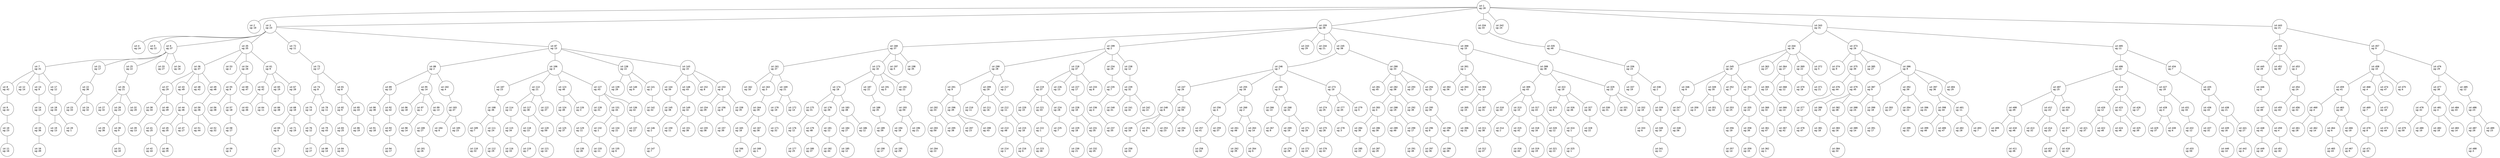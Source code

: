 graph G {
node [color=black,
fillcolor=white,
shape=circle,
fontname=Courier,
style=filled
];
node0001[label="id:1\lwg:20\l"];
node0001 -- node0002
node0001 -- node0003
node0001 -- node0159
node0001 -- node0334
node0001 -- node0342
node0001 -- node0343
node0001 -- node0443
node0002[label="id:2\lwg:10\l"];
node0003[label="id:3\lwg:23\l"];
node0003 -- node0004
node0003 -- node0005
node0003 -- node0006
node0003 -- node0035
node0003 -- node0072
node0003 -- node0087
node0004[label="id:4\lwg:24\l"];
node0005[label="id:5\lwg:22\l"];
node0006[label="id:6\lwg:37\l"];
node0006 -- node0007
node0006 -- node0021
node0006 -- node0025
node0006 -- node0033
node0006 -- node0034
node0007[label="id:7\lwg:31\l"];
node0007 -- node0008
node0007 -- node0012
node0007 -- node0013
node0007 -- node0017
node0008[label="id:8\lwg:42\l"];
node0008 -- node0009
node0009[label="id:9\lwg:42\l"];
node0009 -- node0010
node0010[label="id:10\lwg:23\l"];
node0010 -- node0011
node0011[label="id:11\lwg:16\l"];
node0012[label="id:12\lwg:14\l"];
node0013[label="id:13\lwg:9\l"];
node0013 -- node0014
node0014[label="id:14\lwg:15\l"];
node0014 -- node0015
node0015[label="id:15\lwg:36\l"];
node0015 -- node0016
node0016[label="id:16\lwg:49\l"];
node0017[label="id:17\lwg:12\l"];
node0017 -- node0018
node0018[label="id:18\lwg:34\l"];
node0018 -- node0019
node0018 -- node0020
node0019[label="id:19\lwg:13\l"];
node0020[label="id:20\lwg:1\l"];
node0021[label="id:21\lwg:17\l"];
node0021 -- node0022
node0022[label="id:22\lwg:36\l"];
node0022 -- node0023
node0022 -- node0024
node0023[label="id:23\lwg:33\l"];
node0024[label="id:24\lwg:32\l"];
node0025[label="id:25\lwg:22\l"];
node0025 -- node0026
node0026[label="id:26\lwg:21\l"];
node0026 -- node0027
node0026 -- node0028
node0026 -- node0032
node0027[label="id:27\lwg:32\l"];
node0028[label="id:28\lwg:24\l"];
node0028 -- node0029
node0028 -- node0030
node0029[label="id:29\lwg:30\l"];
node0030[label="id:30\lwg:9\l"];
node0030 -- node0031
node0031[label="id:31\lwg:10\l"];
node0032[label="id:32\lwg:20\l"];
node0033[label="id:33\lwg:27\l"];
node0034[label="id:34\lwg:16\l"];
node0035[label="id:35\lwg:35\l"];
node0035 -- node0036
node0035 -- node0053
node0035 -- node0054
node0035 -- node0061
node0036[label="id:36\lwg:47\l"];
node0036 -- node0037
node0036 -- node0043
node0036 -- node0048
node0036 -- node0049
node0037[label="id:37\lwg:29\l"];
node0037 -- node0038
node0037 -- node0040
node0038[label="id:38\lwg:34\l"];
node0038 -- node0039
node0039[label="id:39\lwg:13\l"];
node0040[label="id:40\lwg:49\l"];
node0040 -- node0041
node0041[label="id:41\lwg:25\l"];
node0041 -- node0042
node0042[label="id:42\lwg:44\l"];
node0043[label="id:43\lwg:49\l"];
node0043 -- node0044
node0044[label="id:44\lwg:46\l"];
node0044 -- node0045
node0044 -- node0047
node0045[label="id:45\lwg:35\l"];
node0045 -- node0046
node0046[label="id:46\lwg:35\l"];
node0047[label="id:47\lwg:27\l"];
node0048[label="id:48\lwg:42\l"];
node0049[label="id:49\lwg:48\l"];
node0049 -- node0050
node0050[label="id:50\lwg:36\l"];
node0050 -- node0051
node0050 -- node0052
node0051[label="id:51\lwg:44\l"];
node0052[label="id:52\lwg:32\l"];
node0053[label="id:53\lwg:2\l"];
node0054[label="id:54\lwg:26\l"];
node0054 -- node0055
node0054 -- node0060
node0055[label="id:55\lwg:9\l"];
node0055 -- node0056
node0055 -- node0057
node0056[label="id:56\lwg:38\l"];
node0057[label="id:57\lwg:18\l"];
node0057 -- node0058
node0058[label="id:58\lwg:17\l"];
node0058 -- node0059
node0059[label="id:59\lwg:3\l"];
node0060[label="id:60\lwg:47\l"];
node0061[label="id:61\lwg:9\l"];
node0061 -- node0062
node0061 -- node0065
node0061 -- node0067
node0062[label="id:62\lwg:42\l"];
node0062 -- node0063
node0062 -- node0064
node0063[label="id:63\lwg:46\l"];
node0064[label="id:64\lwg:11\l"];
node0065[label="id:65\lwg:19\l"];
node0065 -- node0066
node0066[label="id:66\lwg:38\l"];
node0067[label="id:67\lwg:20\l"];
node0067 -- node0068
node0068[label="id:68\lwg:10\l"];
node0068 -- node0069
node0068 -- node0071
node0069[label="id:69\lwg:6\l"];
node0069 -- node0070
node0070[label="id:70\lwg:7\l"];
node0071[label="id:71\lwg:19\l"];
node0072[label="id:72\lwg:11\l"];
node0072 -- node0073
node0073[label="id:73\lwg:17\l"];
node0073 -- node0074
node0073 -- node0081
node0074[label="id:74\lwg:8\l"];
node0074 -- node0075
node0074 -- node0078
node0075[label="id:75\lwg:14\l"];
node0075 -- node0076
node0076[label="id:76\lwg:12\l"];
node0076 -- node0077
node0077[label="id:77\lwg:27\l"];
node0078[label="id:78\lwg:11\l"];
node0078 -- node0079
node0079[label="id:79\lwg:43\l"];
node0079 -- node0080
node0080[label="id:80\lwg:14\l"];
node0081[label="id:81\lwg:8\l"];
node0081 -- node0082
node0081 -- node0085
node0082[label="id:82\lwg:9\l"];
node0082 -- node0083
node0083[label="id:83\lwg:25\l"];
node0083 -- node0084
node0084[label="id:84\lwg:31\l"];
node0085[label="id:85\lwg:43\l"];
node0085 -- node0086
node0086[label="id:86\lwg:19\l"];
node0087[label="id:87\lwg:13\l"];
node0087 -- node0088
node0087 -- node0106
node0087 -- node0138
node0087 -- node0143
node0088[label="id:88\lwg:2\l"];
node0088 -- node0089
node0088 -- node0095
node0088 -- node0102
node0089[label="id:89\lwg:13\l"];
node0089 -- node0090
node0089 -- node0092
node0090[label="id:90\lwg:38\l"];
node0090 -- node0091
node0091[label="id:91\lwg:18\l"];
node0092[label="id:92\lwg:42\l"];
node0092 -- node0093
node0093[label="id:93\lwg:47\l"];
node0093 -- node0094
node0094[label="id:94\lwg:17\l"];
node0095[label="id:95\lwg:14\l"];
node0095 -- node0096
node0095 -- node0097
node0095 -- node0099
node0096[label="id:96\lwg:18\l"];
node0097[label="id:97\lwg:1\l"];
node0097 -- node0098
node0098[label="id:98\lwg:14\l"];
node0099[label="id:99\lwg:13\l"];
node0099 -- node0100
node0100[label="id:100\lwg:27\l"];
node0100 -- node0101
node0101[label="id:101\lwg:26\l"];
node0102[label="id:102\lwg:4\l"];
node0102 -- node0103
node0103[label="id:103\lwg:47\l"];
node0103 -- node0104
node0103 -- node0105
node0104[label="id:104\lwg:6\l"];
node0105[label="id:105\lwg:23\l"];
node0106[label="id:106\lwg:3\l"];
node0106 -- node0107
node0106 -- node0113
node0106 -- node0123
node0106 -- node0127
node0107[label="id:107\lwg:23\l"];
node0107 -- node0108
node0108[label="id:108\lwg:46\l"];
node0108 -- node0109
node0108 -- node0111
node0109[label="id:109\lwg:7\l"];
node0109 -- node0110
node0110[label="id:110\lwg:32\l"];
node0111[label="id:111\lwg:24\l"];
node0111 -- node0112
node0112[label="id:112\lwg:29\l"];
node0113[label="id:113\lwg:21\l"];
node0113 -- node0114
node0113 -- node0117
node0113 -- node0122
node0114[label="id:114\lwg:11\l"];
node0114 -- node0115
node0115[label="id:115\lwg:34\l"];
node0115 -- node0116
node0116[label="id:116\lwg:33\l"];
node0117[label="id:117\lwg:38\l"];
node0117 -- node0118
node0117 -- node0120
node0118[label="id:118\lwg:13\l"];
node0118 -- node0119
node0119[label="id:119\lwg:7\l"];
node0120[label="id:120\lwg:50\l"];
node0120 -- node0121
node0121[label="id:121\lwg:14\l"];
node0122[label="id:122\lwg:37\l"];
node0123[label="id:123\lwg:40\l"];
node0123 -- node0124
node0123 -- node0126
node0124[label="id:124\lwg:40\l"];
node0124 -- node0125
node0125[label="id:125\lwg:37\l"];
node0126[label="id:126\lwg:3\l"];
node0127[label="id:127\lwg:43\l"];
node0127 -- node0128
node0127 -- node0131
node0127 -- node0136
node0128[label="id:128\lwg:31\l"];
node0128 -- node0129
node0129[label="id:129\lwg:11\l"];
node0129 -- node0130
node0130[label="id:130\lwg:28\l"];
node0131[label="id:131\lwg:44\l"];
node0131 -- node0132
node0131 -- node0134
node0132[label="id:132\lwg:1\l"];
node0132 -- node0133
node0133[label="id:133\lwg:11\l"];
node0134[label="id:134\lwg:22\l"];
node0134 -- node0135
node0135[label="id:135\lwg:6\l"];
node0136[label="id:136\lwg:42\l"];
node0136 -- node0137
node0137[label="id:137\lwg:27\l"];
node0138[label="id:138\lwg:22\l"];
node0138 -- node0139
node0138 -- node0140
node0138 -- node0141
node0139[label="id:139\lwg:20\l"];
node0140[label="id:140\lwg:9\l"];
node0141[label="id:141\lwg:2\l"];
node0141 -- node0142
node0142[label="id:142\lwg:42\l"];
node0143[label="id:143\lwg:15\l"];
node0143 -- node0144
node0143 -- node0148
node0143 -- node0152
node0143 -- node0153
node0144[label="id:144\lwg:39\l"];
node0144 -- node0145
node0145[label="id:145\lwg:38\l"];
node0145 -- node0146
node0146[label="id:146\lwg:2\l"];
node0146 -- node0147
node0147[label="id:147\lwg:7\l"];
node0148[label="id:148\lwg:43\l"];
node0148 -- node0149
node0149[label="id:149\lwg:32\l"];
node0149 -- node0150
node0149 -- node0151
node0150[label="id:150\lwg:11\l"];
node0151[label="id:151\lwg:38\l"];
node0152[label="id:152\lwg:8\l"];
node0153[label="id:153\lwg:8\l"];
node0153 -- node0154
node0153 -- node0156
node0153 -- node0158
node0154[label="id:154\lwg:39\l"];
node0154 -- node0155
node0155[label="id:155\lwg:38\l"];
node0156[label="id:156\lwg:9\l"];
node0156 -- node0157
node0157[label="id:157\lwg:30\l"];
node0158[label="id:158\lwg:35\l"];
node0159[label="id:159\lwg:30\l"];
node0159 -- node0160
node0159 -- node0199
node0159 -- node0243
node0159 -- node0244
node0159 -- node0245
node0159 -- node0300
node0160[label="id:160\lwg:37\l"];
node0160 -- node0161
node0160 -- node0173
node0160 -- node0197
node0160 -- node0198
node0161[label="id:161\lwg:37\l"];
node0161 -- node0162
node0161 -- node0163
node0161 -- node0169
node0162[label="id:162\lwg:10\l"];
node0163[label="id:163\lwg:3\l"];
node0163 -- node0164
node0164[label="id:164\lwg:39\l"];
node0164 -- node0165
node0164 -- node0167
node0165[label="id:165\lwg:18\l"];
node0165 -- node0166
node0166[label="id:166\lwg:9\l"];
node0167[label="id:167\lwg:38\l"];
node0167 -- node0168
node0168[label="id:168\lwg:1\l"];
node0169[label="id:169\lwg:21\l"];
node0169 -- node0170
node0169 -- node0172
node0170[label="id:170\lwg:10\l"];
node0170 -- node0171
node0171[label="id:171\lwg:32\l"];
node0172[label="id:172\lwg:14\l"];
node0173[label="id:173\lwg:16\l"];
node0173 -- node0174
node0173 -- node0187
node0173 -- node0191
node0173 -- node0192
node0174[label="id:174\lwg:18\l"];
node0174 -- node0175
node0174 -- node0178
node0174 -- node0183
node0175[label="id:175\lwg:31\l"];
node0175 -- node0176
node0176[label="id:176\lwg:12\l"];
node0176 -- node0177
node0177[label="id:177\lwg:25\l"];
node0178[label="id:178\lwg:30\l"];
node0178 -- node0179
node0178 -- node0181
node0179[label="id:179\lwg:48\l"];
node0179 -- node0180
node0180[label="id:180\lwg:37\l"];
node0181[label="id:181\lwg:12\l"];
node0181 -- node0182
node0182[label="id:182\lwg:44\l"];
node0183[label="id:183\lwg:48\l"];
node0183 -- node0184
node0183 -- node0186
node0184[label="id:184\lwg:27\l"];
node0184 -- node0185
node0185[label="id:185\lwg:12\l"];
node0186[label="id:186\lwg:12\l"];
node0187[label="id:187\lwg:22\l"];
node0187 -- node0188
node0188[label="id:188\lwg:35\l"];
node0188 -- node0189
node0189[label="id:189\lwg:39\l"];
node0189 -- node0190
node0190[label="id:190\lwg:17\l"];
node0191[label="id:191\lwg:5\l"];
node0192[label="id:192\lwg:22\l"];
node0192 -- node0193
node0193[label="id:193\lwg:50\l"];
node0193 -- node0194
node0193 -- node0196
node0194[label="id:194\lwg:18\l"];
node0194 -- node0195
node0195[label="id:195\lwg:29\l"];
node0196[label="id:196\lwg:21\l"];
node0197[label="id:197\lwg:5\l"];
node0198[label="id:198\lwg:35\l"];
node0199[label="id:199\lwg:2\l"];
node0199 -- node0200
node0199 -- node0218
node0199 -- node0234
node0199 -- node0238
node0200[label="id:200\lwg:28\l"];
node0200 -- node0201
node0200 -- node0209
node0200 -- node0217
node0201[label="id:201\lwg:9\l"];
node0201 -- node0202
node0201 -- node0206
node0202[label="id:202\lwg:33\l"];
node0202 -- node0203
node0202 -- node0205
node0203[label="id:203\lwg:50\l"];
node0203 -- node0204
node0204[label="id:204\lwg:22\l"];
node0205[label="id:205\lwg:38\l"];
node0206[label="id:206\lwg:49\l"];
node0206 -- node0207
node0206 -- node0208
node0207[label="id:207\lwg:23\l"];
node0208[label="id:208\lwg:43\l"];
node0209[label="id:209\lwg:20\l"];
node0209 -- node0210
node0209 -- node0211
node0209 -- node0212
node0210[label="id:210\lwg:11\l"];
node0211[label="id:211\lwg:16\l"];
node0212[label="id:212\lwg:11\l"];
node0212 -- node0213
node0212 -- node0215
node0213[label="id:213\lwg:48\l"];
node0213 -- node0214
node0214[label="id:214\lwg:1\l"];
node0215[label="id:215\lwg:10\l"];
node0215 -- node0216
node0216[label="id:216\lwg:6\l"];
node0217[label="id:217\lwg:2\l"];
node0218[label="id:218\lwg:47\l"];
node0218 -- node0219
node0218 -- node0226
node0218 -- node0227
node0218 -- node0233
node0219[label="id:219\lwg:37\l"];
node0219 -- node0220
node0219 -- node0221
node0219 -- node0224
node0220[label="id:220\lwg:15\l"];
node0221[label="id:221\lwg:43\l"];
node0221 -- node0222
node0222[label="id:222\lwg:1\l"];
node0222 -- node0223
node0223[label="id:223\lwg:46\l"];
node0224[label="id:224\lwg:28\l"];
node0224 -- node0225
node0225[label="id:225\lwg:7\l"];
node0226[label="id:226\lwg:13\l"];
node0227[label="id:227\lwg:17\l"];
node0227 -- node0228
node0228[label="id:228\lwg:10\l"];
node0228 -- node0229
node0228 -- node0231
node0229[label="id:229\lwg:18\l"];
node0229 -- node0230
node0230[label="id:230\lwg:21\l"];
node0231[label="id:231\lwg:35\l"];
node0231 -- node0232
node0232[label="id:232\lwg:45\l"];
node0233[label="id:233\lwg:8\l"];
node0234[label="id:234\lwg:29\l"];
node0234 -- node0235
node0235[label="id:235\lwg:7\l"];
node0235 -- node0236
node0236[label="id:236\lwg:4\l"];
node0236 -- node0237
node0237[label="id:237\lwg:35\l"];
node0238[label="id:238\lwg:12\l"];
node0238 -- node0239
node0239[label="id:239\lwg:32\l"];
node0239 -- node0240
node0239 -- node0241
node0239 -- node0242
node0240[label="id:240\lwg:41\l"];
node0241[label="id:241\lwg:42\l"];
node0242[label="id:242\lwg:22\l"];
node0243[label="id:243\lwg:29\l"];
node0244[label="id:244\lwg:21\l"];
node0245[label="id:245\lwg:38\l"];
node0245 -- node0246
node0245 -- node0280
node0246[label="id:246\lwg:7\l"];
node0246 -- node0247
node0246 -- node0255
node0246 -- node0265
node0246 -- node0273
node0247[label="id:247\lwg:26\l"];
node0247 -- node0248
node0247 -- node0252
node0248[label="id:248\lwg:6\l"];
node0248 -- node0249
node0248 -- node0251
node0249[label="id:249\lwg:16\l"];
node0249 -- node0250
node0250[label="id:250\lwg:32\l"];
node0251[label="id:251\lwg:6\l"];
node0252[label="id:252\lwg:50\l"];
node0252 -- node0253
node0252 -- node0254
node0253[label="id:253\lwg:23\l"];
node0254[label="id:254\lwg:16\l"];
node0255[label="id:255\lwg:16\l"];
node0255 -- node0256
node0255 -- node0260
node0256[label="id:256\lwg:4\l"];
node0256 -- node0257
node0256 -- node0259
node0257[label="id:257\lwg:41\l"];
node0257 -- node0258
node0258[label="id:258\lwg:34\l"];
node0259[label="id:259\lwg:37\l"];
node0260[label="id:260\lwg:2\l"];
node0260 -- node0261
node0260 -- node0263
node0261[label="id:261\lwg:48\l"];
node0261 -- node0262
node0262[label="id:262\lwg:39\l"];
node0263[label="id:263\lwg:14\l"];
node0263 -- node0264
node0264[label="id:264\lwg:6\l"];
node0265[label="id:265\lwg:5\l"];
node0265 -- node0266
node0265 -- node0268
node0266[label="id:266\lwg:13\l"];
node0266 -- node0267
node0267[label="id:267\lwg:8\l"];
node0268[label="id:268\lwg:32\l"];
node0268 -- node0269
node0268 -- node0271
node0269[label="id:269\lwg:10\l"];
node0269 -- node0270
node0270[label="id:270\lwg:28\l"];
node0271[label="id:271\lwg:20\l"];
node0271 -- node0272
node0272[label="id:272\lwg:43\l"];
node0273[label="id:273\lwg:10\l"];
node0273 -- node0274
node0273 -- node0277
node0273 -- node0279
node0274[label="id:274\lwg:35\l"];
node0274 -- node0275
node0275[label="id:275\lwg:28\l"];
node0275 -- node0276
node0276[label="id:276\lwg:42\l"];
node0277[label="id:277\lwg:45\l"];
node0277 -- node0278
node0278[label="id:278\lwg:3\l"];
node0279[label="id:279\lwg:5\l"];
node0280[label="id:280\lwg:33\l"];
node0280 -- node0281
node0280 -- node0282
node0280 -- node0293
node0280 -- node0294
node0281[label="id:281\lwg:45\l"];
node0282[label="id:282\lwg:38\l"];
node0282 -- node0283
node0282 -- node0288
node0282 -- node0292
node0283[label="id:283\lwg:4\l"];
node0283 -- node0284
node0283 -- node0286
node0284[label="id:284\lwg:30\l"];
node0284 -- node0285
node0285[label="id:285\lwg:15\l"];
node0286[label="id:286\lwg:30\l"];
node0286 -- node0287
node0287[label="id:287\lwg:20\l"];
node0288[label="id:288\lwg:19\l"];
node0288 -- node0289
node0288 -- node0290
node0289[label="id:289\lwg:40\l"];
node0290[label="id:290\lwg:17\l"];
node0290 -- node0291
node0291[label="id:291\lwg:40\l"];
node0292[label="id:292\lwg:30\l"];
node0293[label="id:293\lwg:37\l"];
node0294[label="id:294\lwg:25\l"];
node0294 -- node0295
node0295[label="id:295\lwg:39\l"];
node0295 -- node0296
node0295 -- node0298
node0296[label="id:296\lwg:8\l"];
node0296 -- node0297
node0297[label="id:297\lwg:36\l"];
node0298[label="id:298\lwg:40\l"];
node0298 -- node0299
node0299[label="id:299\lwg:40\l"];
node0300[label="id:300\lwg:15\l"];
node0300 -- node0301
node0300 -- node0308
node0301[label="id:301\lwg:1\l"];
node0301 -- node0302
node0301 -- node0303
node0301 -- node0304
node0302[label="id:302\lwg:36\l"];
node0303[label="id:303\lwg:5\l"];
node0304[label="id:304\lwg:14\l"];
node0304 -- node0305
node0304 -- node0307
node0305[label="id:305\lwg:15\l"];
node0305 -- node0306
node0306[label="id:306\lwg:31\l"];
node0307[label="id:307\lwg:31\l"];
node0308[label="id:308\lwg:38\l"];
node0308 -- node0309
node0308 -- node0322
node0308 -- node0329
node0309[label="id:309\lwg:43\l"];
node0309 -- node0310
node0309 -- node0313
node0309 -- node0317
node0310[label="id:310\lwg:33\l"];
node0310 -- node0311
node0311[label="id:311\lwg:38\l"];
node0311 -- node0312
node0312[label="id:312\lwg:47\l"];
node0313[label="id:313\lwg:15\l"];
node0313 -- node0314
node0313 -- node0315
node0314[label="id:314\lwg:2\l"];
node0315[label="id:315\lwg:42\l"];
node0315 -- node0316
node0316[label="id:316\lwg:44\l"];
node0317[label="id:317\lwg:43\l"];
node0317 -- node0318
node0317 -- node0320
node0318[label="id:318\lwg:16\l"];
node0318 -- node0319
node0319[label="id:319\lwg:19\l"];
node0320[label="id:320\lwg:12\l"];
node0320 -- node0321
node0321[label="id:321\lwg:22\l"];
node0322[label="id:322\lwg:10\l"];
node0322 -- node0323
node0322 -- node0326
node0322 -- node0327
node0323[label="id:323\lwg:8\l"];
node0323 -- node0324
node0324[label="id:324\lwg:1\l"];
node0324 -- node0325
node0325[label="id:325\lwg:1\l"];
node0326[label="id:326\lwg:46\l"];
node0327[label="id:327\lwg:36\l"];
node0327 -- node0328
node0328[label="id:328\lwg:22\l"];
node0329[label="id:329\lwg:23\l"];
node0329 -- node0330
node0329 -- node0331
node0329 -- node0332
node0330[label="id:330\lwg:31\l"];
node0331[label="id:331\lwg:40\l"];
node0332[label="id:332\lwg:10\l"];
node0332 -- node0333
node0333[label="id:333\lwg:6\l"];
node0334[label="id:334\lwg:33\l"];
node0334 -- node0335
node0335[label="id:335\lwg:40\l"];
node0335 -- node0336
node0336[label="id:336\lwg:23\l"];
node0336 -- node0337
node0336 -- node0338
node0337[label="id:337\lwg:19\l"];
node0338[label="id:338\lwg:2\l"];
node0338 -- node0339
node0339[label="id:339\lwg:36\l"];
node0339 -- node0340
node0340[label="id:340\lwg:10\l"];
node0340 -- node0341
node0341[label="id:341\lwg:11\l"];
node0342[label="id:342\lwg:24\l"];
node0343[label="id:343\lwg:31\l"];
node0343 -- node0344
node0343 -- node0373
node0343 -- node0405
node0344[label="id:344\lwg:16\l"];
node0344 -- node0345
node0344 -- node0363
node0344 -- node0364
node0344 -- node0369
node0344 -- node0372
node0345[label="id:345\lwg:19\l"];
node0345 -- node0346
node0345 -- node0349
node0345 -- node0352
node0345 -- node0354
node0346[label="id:346\lwg:6\l"];
node0346 -- node0347
node0347[label="id:347\lwg:21\l"];
node0347 -- node0348
node0348[label="id:348\lwg:38\l"];
node0349[label="id:349\lwg:35\l"];
node0349 -- node0350
node0349 -- node0351
node0350[label="id:350\lwg:3\l"];
node0351[label="id:351\lwg:33\l"];
node0352[label="id:352\lwg:7\l"];
node0352 -- node0353
node0353[label="id:353\lwg:25\l"];
node0354[label="id:354\lwg:7\l"];
node0354 -- node0355
node0354 -- node0360
node0355[label="id:355\lwg:22\l"];
node0355 -- node0356
node0355 -- node0358
node0356[label="id:356\lwg:10\l"];
node0356 -- node0357
node0357[label="id:357\lwg:14\l"];
node0358[label="id:358\lwg:30\l"];
node0358 -- node0359
node0359[label="id:359\lwg:15\l"];
node0360[label="id:360\lwg:32\l"];
node0360 -- node0361
node0361[label="id:361\lwg:47\l"];
node0361 -- node0362
node0362[label="id:362\lwg:1\l"];
node0363[label="id:363\lwg:27\l"];
node0364[label="id:364\lwg:17\l"];
node0364 -- node0365
node0364 -- node0368
node0365[label="id:365\lwg:13\l"];
node0365 -- node0366
node0366[label="id:366\lwg:13\l"];
node0366 -- node0367
node0367[label="id:367\lwg:42\l"];
node0368[label="id:368\lwg:12\l"];
node0369[label="id:369\lwg:22\l"];
node0369 -- node0370
node0369 -- node0371
node0370[label="id:370\lwg:18\l"];
node0371[label="id:371\lwg:21\l"];
node0372[label="id:372\lwg:5\l"];
node0373[label="id:373\lwg:26\l"];
node0373 -- node0374
node0373 -- node0375
node0373 -- node0385
node0373 -- node0386
node0374[label="id:374\lwg:9\l"];
node0375[label="id:375\lwg:30\l"];
node0375 -- node0376
node0375 -- node0379
node0376[label="id:376\lwg:44\l"];
node0376 -- node0377
node0377[label="id:377\lwg:17\l"];
node0377 -- node0378
node0378[label="id:378\lwg:47\l"];
node0379[label="id:379\lwg:45\l"];
node0379 -- node0380
node0379 -- node0382
node0380[label="id:380\lwg:29\l"];
node0380 -- node0381
node0381[label="id:381\lwg:18\l"];
node0382[label="id:382\lwg:48\l"];
node0382 -- node0383
node0383[label="id:383\lwg:16\l"];
node0383 -- node0384
node0384[label="id:384\lwg:32\l"];
node0385[label="id:385\lwg:27\l"];
node0386[label="id:386\lwg:9\l"];
node0386 -- node0387
node0386 -- node0392
node0386 -- node0397
node0386 -- node0404
node0387[label="id:387\lwg:9\l"];
node0387 -- node0388
node0387 -- node0390
node0388[label="id:388\lwg:24\l"];
node0388 -- node0389
node0389[label="id:389\lwg:14\l"];
node0390[label="id:390\lwg:18\l"];
node0390 -- node0391
node0391[label="id:391\lwg:17\l"];
node0392[label="id:392\lwg:30\l"];
node0392 -- node0393
node0392 -- node0394
node0392 -- node0396
node0393[label="id:393\lwg:27\l"];
node0394[label="id:394\lwg:22\l"];
node0394 -- node0395
node0395[label="id:395\lwg:32\l"];
node0396[label="id:396\lwg:41\l"];
node0397[label="id:397\lwg:36\l"];
node0397 -- node0398
node0397 -- node0401
node0398[label="id:398\lwg:44\l"];
node0398 -- node0399
node0398 -- node0400
node0399[label="id:399\lwg:40\l"];
node0400[label="id:400\lwg:47\l"];
node0401[label="id:401\lwg:11\l"];
node0401 -- node0402
node0401 -- node0403
node0402[label="id:402\lwg:28\l"];
node0403[label="id:403\lwg:7\l"];
node0404[label="id:404\lwg:29\l"];
node0405[label="id:405\lwg:11\l"];
node0405 -- node0406
node0405 -- node0434
node0406[label="id:406\lwg:23\l"];
node0406 -- node0407
node0406 -- node0419
node0406 -- node0427
node0407[label="id:407\lwg:25\l"];
node0407 -- node0408
node0407 -- node0412
node0407 -- node0416
node0408[label="id:408\lwg:49\l"];
node0408 -- node0409
node0408 -- node0410
node0409[label="id:409\lwg:9\l"];
node0410[label="id:410\lwg:46\l"];
node0410 -- node0411
node0411[label="id:411\lwg:46\l"];
node0412[label="id:412\lwg:24\l"];
node0412 -- node0413
node0412 -- node0414
node0413[label="id:413\lwg:32\l"];
node0414[label="id:414\lwg:25\l"];
node0414 -- node0415
node0415[label="id:415\lwg:36\l"];
node0416[label="id:416\lwg:34\l"];
node0416 -- node0417
node0417[label="id:417\lwg:5\l"];
node0417 -- node0418
node0418[label="id:418\lwg:12\l"];
node0419[label="id:419\lwg:4\l"];
node0419 -- node0420
node0419 -- node0423
node0419 -- node0426
node0420[label="id:420\lwg:12\l"];
node0420 -- node0421
node0420 -- node0422
node0421[label="id:421\lwg:37\l"];
node0422[label="id:422\lwg:40\l"];
node0423[label="id:423\lwg:11\l"];
node0423 -- node0424
node0423 -- node0425
node0424[label="id:424\lwg:46\l"];
node0425[label="id:425\lwg:30\l"];
node0426[label="id:426\lwg:17\l"];
node0427[label="id:427\lwg:19\l"];
node0427 -- node0428
node0427 -- node0431
node0428[label="id:428\lwg:3\l"];
node0428 -- node0429
node0428 -- node0430
node0429[label="id:429\lwg:37\l"];
node0430[label="id:430\lwg:6\l"];
node0431[label="id:431\lwg:34\l"];
node0431 -- node0432
node0432[label="id:432\lwg:12\l"];
node0432 -- node0433
node0433[label="id:433\lwg:50\l"];
node0434[label="id:434\lwg:7\l"];
node0434 -- node0435
node0435[label="id:435\lwg:35\l"];
node0435 -- node0436
node0435 -- node0438
node0436[label="id:436\lwg:43\l"];
node0436 -- node0437
node0437[label="id:437\lwg:32\l"];
node0438[label="id:438\lwg:21\l"];
node0438 -- node0439
node0438 -- node0441
node0439[label="id:439\lwg:16\l"];
node0439 -- node0440
node0440[label="id:440\lwg:14\l"];
node0441[label="id:441\lwg:27\l"];
node0441 -- node0442
node0442[label="id:442\lwg:3\l"];
node0443[label="id:443\lwg:21\l"];
node0443 -- node0444
node0443 -- node0457
node0444[label="id:444\lwg:13\l"];
node0444 -- node0445
node0444 -- node0452
node0444 -- node0453
node0445[label="id:445\lwg:20\l"];
node0445 -- node0446
node0446[label="id:446\lwg:6\l"];
node0446 -- node0447
node0447[label="id:447\lwg:40\l"];
node0447 -- node0448
node0447 -- node0450
node0448[label="id:448\lwg:41\l"];
node0448 -- node0449
node0449[label="id:449\lwg:10\l"];
node0450[label="id:450\lwg:4\l"];
node0450 -- node0451
node0451[label="id:451\lwg:16\l"];
node0452[label="id:452\lwg:40\l"];
node0453[label="id:453\lwg:2\l"];
node0453 -- node0454
node0454[label="id:454\lwg:24\l"];
node0454 -- node0455
node0454 -- node0456
node0455[label="id:455\lwg:44\l"];
node0456[label="id:456\lwg:32\l"];
node0457[label="id:457\lwg:9\l"];
node0457 -- node0458
node0457 -- node0476
node0458[label="id:458\lwg:15\l"];
node0458 -- node0459
node0458 -- node0468
node0458 -- node0474
node0458 -- node0475
node0459[label="id:459\lwg:41\l"];
node0459 -- node0460
node0459 -- node0463
node0460[label="id:460\lwg:4\l"];
node0460 -- node0461
node0460 -- node0462
node0461[label="id:461\lwg:28\l"];
node0462[label="id:462\lwg:14\l"];
node0463[label="id:463\lwg:35\l"];
node0463 -- node0464
node0463 -- node0466
node0464[label="id:464\lwg:6\l"];
node0464 -- node0465
node0465[label="id:465\lwg:43\l"];
node0466[label="id:466\lwg:10\l"];
node0466 -- node0467
node0467[label="id:467\lwg:9\l"];
node0468[label="id:468\lwg:4\l"];
node0468 -- node0469
node0468 -- node0472
node0469[label="id:469\lwg:7\l"];
node0469 -- node0470
node0470[label="id:470\lwg:8\l"];
node0470 -- node0471
node0471[label="id:471\lwg:33\l"];
node0472[label="id:472\lwg:10\l"];
node0472 -- node0473
node0473[label="id:473\lwg:44\l"];
node0474[label="id:474\lwg:47\l"];
node0475[label="id:475\lwg:6\l"];
node0476[label="id:476\lwg:29\l"];
node0476 -- node0477
node0476 -- node0485
node0477[label="id:477\lwg:38\l"];
node0477 -- node0478
node0477 -- node0481
node0477 -- node0484
node0478[label="id:478\lwg:42\l"];
node0478 -- node0479
node0478 -- node0480
node0479[label="id:479\lwg:50\l"];
node0480[label="id:480\lwg:10\l"];
node0481[label="id:481\lwg:4\l"];
node0481 -- node0482
node0481 -- node0483
node0482[label="id:482\lwg:18\l"];
node0483[label="id:483\lwg:14\l"];
node0484[label="id:484\lwg:43\l"];
node0485[label="id:485\lwg:12\l"];
node0485 -- node0486
node0486[label="id:486\lwg:23\l"];
node0486 -- node0487
node0486 -- node0489
node0487[label="id:487\lwg:20\l"];
node0487 -- node0488
node0488[label="id:488\lwg:3\l"];
node0489[label="id:489\lwg:23\l"];
}
